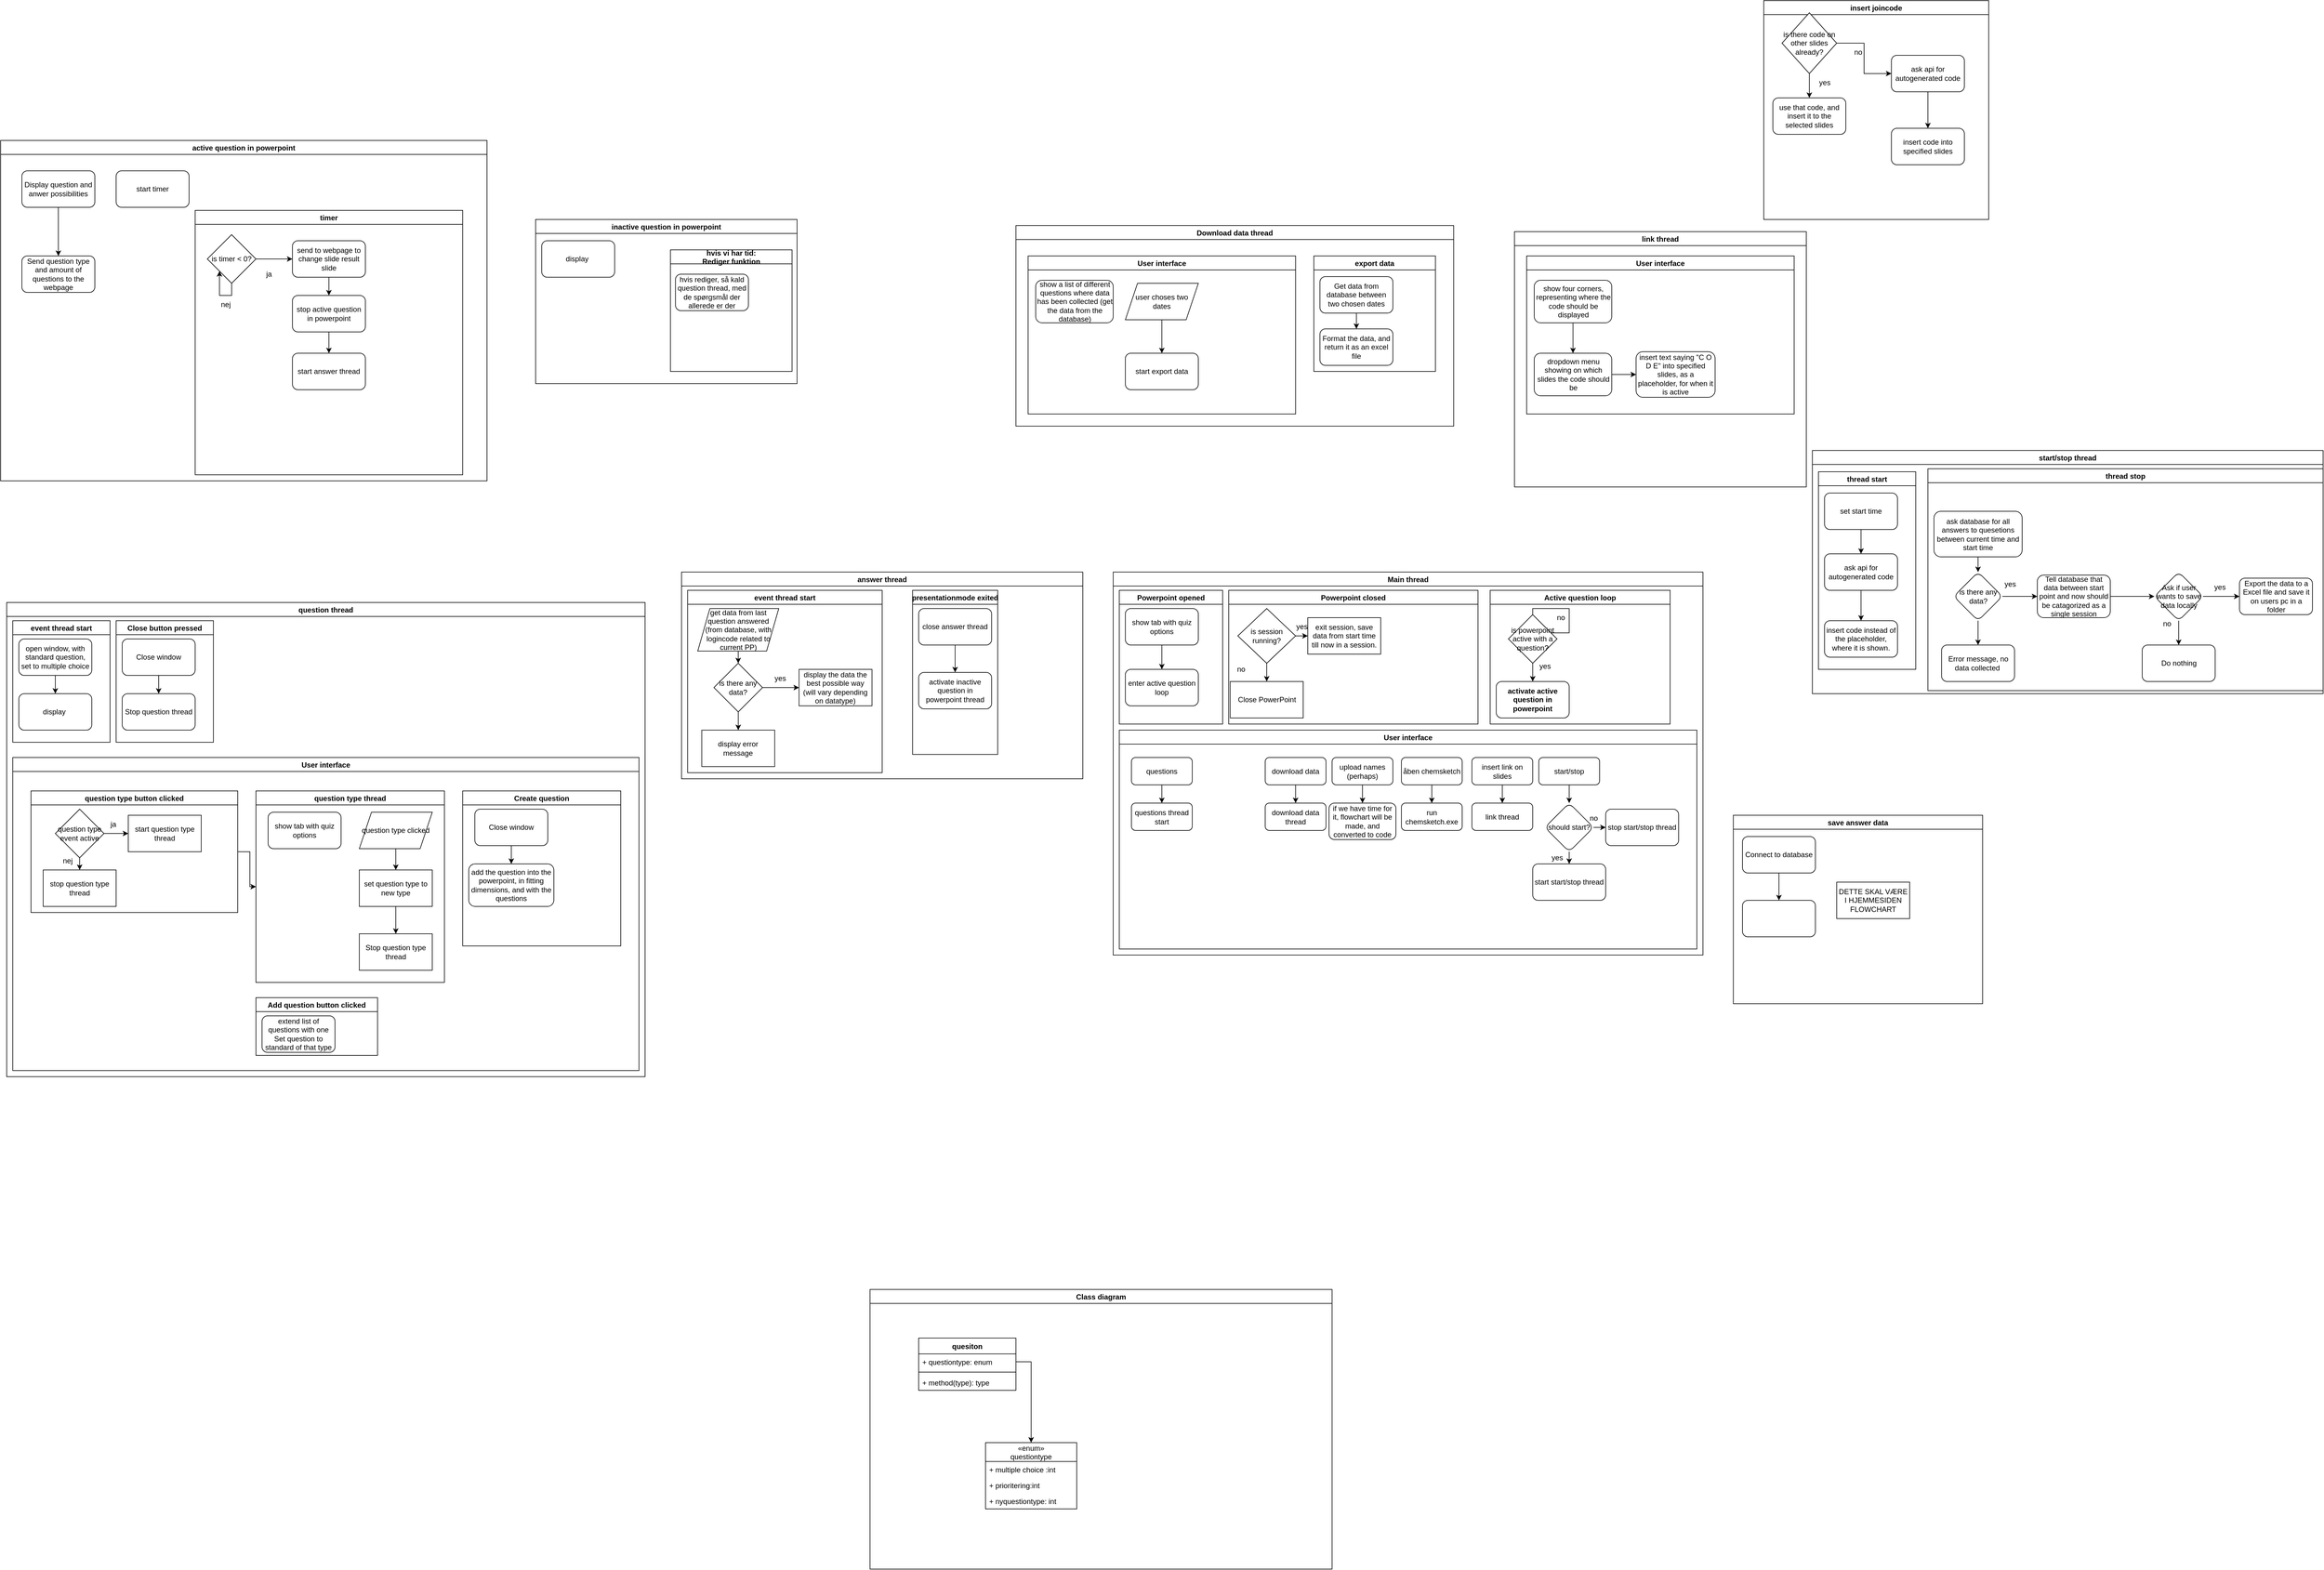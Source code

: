 <mxfile version="20.3.0" type="device"><diagram id="gqX06IdFqiMIVu1nSYgO" name="Side-1"><mxGraphModel dx="3475" dy="1796" grid="1" gridSize="10" guides="1" tooltips="1" connect="1" arrows="1" fold="1" page="1" pageScale="1" pageWidth="827" pageHeight="1169" math="0" shadow="0"><root><mxCell id="0"/><mxCell id="1" parent="0"/><mxCell id="KFCejY-VL7crPzXqSLOR-3" value="start/stop thread" style="swimlane;" parent="1" vertex="1"><mxGeometry x="1090" y="80" width="840" height="400" as="geometry"/></mxCell><mxCell id="HixkjspeuU4x75Afm-0R-80" value="thread start" style="swimlane;" parent="KFCejY-VL7crPzXqSLOR-3" vertex="1"><mxGeometry x="10" y="35" width="160" height="325" as="geometry"/></mxCell><mxCell id="OoVGZKWChTSd3T30ME-v-3" value="" style="edgeStyle=orthogonalEdgeStyle;rounded=0;orthogonalLoop=1;jettySize=auto;html=1;entryX=0.5;entryY=0;entryDx=0;entryDy=0;" edge="1" parent="HixkjspeuU4x75Afm-0R-80" source="HixkjspeuU4x75Afm-0R-84" target="OoVGZKWChTSd3T30ME-v-5"><mxGeometry relative="1" as="geometry"><mxPoint x="70" y="175" as="targetPoint"/></mxGeometry></mxCell><mxCell id="HixkjspeuU4x75Afm-0R-84" value="set start time" style="rounded=1;whiteSpace=wrap;html=1;" parent="HixkjspeuU4x75Afm-0R-80" vertex="1"><mxGeometry x="10" y="35" width="120" height="60" as="geometry"/></mxCell><mxCell id="OoVGZKWChTSd3T30ME-v-5" value="ask api for autogenerated code" style="rounded=1;whiteSpace=wrap;html=1;" vertex="1" parent="HixkjspeuU4x75Afm-0R-80"><mxGeometry x="10" y="135" width="120" height="60" as="geometry"/></mxCell><mxCell id="OoVGZKWChTSd3T30ME-v-6" value="insert code instead of the placeholder, where it is shown." style="whiteSpace=wrap;html=1;rounded=1;" vertex="1" parent="HixkjspeuU4x75Afm-0R-80"><mxGeometry x="10" y="245" width="120" height="60" as="geometry"/></mxCell><mxCell id="OoVGZKWChTSd3T30ME-v-4" value="" style="edgeStyle=orthogonalEdgeStyle;rounded=0;orthogonalLoop=1;jettySize=auto;html=1;" edge="1" parent="HixkjspeuU4x75Afm-0R-80" source="OoVGZKWChTSd3T30ME-v-5" target="OoVGZKWChTSd3T30ME-v-6"><mxGeometry relative="1" as="geometry"/></mxCell><mxCell id="HixkjspeuU4x75Afm-0R-81" value="thread stop" style="swimlane;" parent="KFCejY-VL7crPzXqSLOR-3" vertex="1"><mxGeometry x="190" y="30" width="650" height="365" as="geometry"/></mxCell><mxCell id="HixkjspeuU4x75Afm-0R-89" value="" style="edgeStyle=orthogonalEdgeStyle;rounded=0;orthogonalLoop=1;jettySize=auto;html=1;" parent="HixkjspeuU4x75Afm-0R-81" source="HixkjspeuU4x75Afm-0R-85" target="HixkjspeuU4x75Afm-0R-88" edge="1"><mxGeometry relative="1" as="geometry"/></mxCell><mxCell id="HixkjspeuU4x75Afm-0R-85" value="ask database for all answers to quesetions between current time and start time" style="rounded=1;whiteSpace=wrap;html=1;" parent="HixkjspeuU4x75Afm-0R-81" vertex="1"><mxGeometry x="10" y="70" width="145" height="75" as="geometry"/></mxCell><mxCell id="HixkjspeuU4x75Afm-0R-93" value="" style="edgeStyle=orthogonalEdgeStyle;rounded=0;orthogonalLoop=1;jettySize=auto;html=1;" parent="HixkjspeuU4x75Afm-0R-81" source="HixkjspeuU4x75Afm-0R-88" target="HixkjspeuU4x75Afm-0R-92" edge="1"><mxGeometry relative="1" as="geometry"/></mxCell><mxCell id="OoVGZKWChTSd3T30ME-v-10" value="" style="edgeStyle=orthogonalEdgeStyle;rounded=0;orthogonalLoop=1;jettySize=auto;html=1;entryX=0;entryY=0.5;entryDx=0;entryDy=0;" edge="1" parent="HixkjspeuU4x75Afm-0R-81" source="HixkjspeuU4x75Afm-0R-88" target="OoVGZKWChTSd3T30ME-v-21"><mxGeometry relative="1" as="geometry"/></mxCell><mxCell id="HixkjspeuU4x75Afm-0R-88" value="is there any data?" style="rhombus;whiteSpace=wrap;html=1;rounded=1;" parent="HixkjspeuU4x75Afm-0R-81" vertex="1"><mxGeometry x="42.5" y="170" width="80" height="80" as="geometry"/></mxCell><mxCell id="HixkjspeuU4x75Afm-0R-92" value="Error message, no data collected&amp;nbsp;" style="whiteSpace=wrap;html=1;rounded=1;" parent="HixkjspeuU4x75Afm-0R-81" vertex="1"><mxGeometry x="22.5" y="290" width="120" height="60" as="geometry"/></mxCell><mxCell id="HixkjspeuU4x75Afm-0R-94" value="yes" style="text;html=1;align=center;verticalAlign=middle;resizable=0;points=[];autosize=1;strokeColor=none;fillColor=none;" parent="HixkjspeuU4x75Afm-0R-81" vertex="1"><mxGeometry x="115" y="175" width="40" height="30" as="geometry"/></mxCell><mxCell id="OoVGZKWChTSd3T30ME-v-12" value="" style="edgeStyle=orthogonalEdgeStyle;rounded=0;orthogonalLoop=1;jettySize=auto;html=1;" edge="1" parent="HixkjspeuU4x75Afm-0R-81" source="OoVGZKWChTSd3T30ME-v-9" target="OoVGZKWChTSd3T30ME-v-11"><mxGeometry relative="1" as="geometry"/></mxCell><mxCell id="OoVGZKWChTSd3T30ME-v-14" value="" style="edgeStyle=orthogonalEdgeStyle;rounded=0;orthogonalLoop=1;jettySize=auto;html=1;" edge="1" parent="HixkjspeuU4x75Afm-0R-81" source="OoVGZKWChTSd3T30ME-v-9" target="OoVGZKWChTSd3T30ME-v-13"><mxGeometry relative="1" as="geometry"/></mxCell><mxCell id="OoVGZKWChTSd3T30ME-v-9" value="Ask if user wants to save data locally" style="rhombus;whiteSpace=wrap;html=1;rounded=1;" vertex="1" parent="HixkjspeuU4x75Afm-0R-81"><mxGeometry x="372.5" y="170" width="80" height="80" as="geometry"/></mxCell><mxCell id="OoVGZKWChTSd3T30ME-v-11" value="Export the data to a Excel file and save it on users pc in a folder" style="whiteSpace=wrap;html=1;rounded=1;" vertex="1" parent="HixkjspeuU4x75Afm-0R-81"><mxGeometry x="512.5" y="180" width="120" height="60" as="geometry"/></mxCell><mxCell id="OoVGZKWChTSd3T30ME-v-13" value="Do nothing" style="whiteSpace=wrap;html=1;rounded=1;" vertex="1" parent="HixkjspeuU4x75Afm-0R-81"><mxGeometry x="352.5" y="290" width="120" height="60" as="geometry"/></mxCell><mxCell id="OoVGZKWChTSd3T30ME-v-15" value="yes" style="text;html=1;align=center;verticalAlign=middle;resizable=0;points=[];autosize=1;strokeColor=none;fillColor=none;" vertex="1" parent="HixkjspeuU4x75Afm-0R-81"><mxGeometry x="460" y="180" width="40" height="30" as="geometry"/></mxCell><mxCell id="OoVGZKWChTSd3T30ME-v-16" value="no" style="text;html=1;align=center;verticalAlign=middle;resizable=0;points=[];autosize=1;strokeColor=none;fillColor=none;" vertex="1" parent="HixkjspeuU4x75Afm-0R-81"><mxGeometry x="372.5" y="240" width="40" height="30" as="geometry"/></mxCell><mxCell id="OoVGZKWChTSd3T30ME-v-22" style="edgeStyle=orthogonalEdgeStyle;rounded=0;orthogonalLoop=1;jettySize=auto;html=1;entryX=0;entryY=0.5;entryDx=0;entryDy=0;" edge="1" parent="HixkjspeuU4x75Afm-0R-81" source="OoVGZKWChTSd3T30ME-v-21" target="OoVGZKWChTSd3T30ME-v-9"><mxGeometry relative="1" as="geometry"/></mxCell><mxCell id="OoVGZKWChTSd3T30ME-v-21" value="Tell database that data between start point and now should be catagorized as a single session" style="whiteSpace=wrap;html=1;rounded=1;" vertex="1" parent="HixkjspeuU4x75Afm-0R-81"><mxGeometry x="180" y="175" width="120" height="70" as="geometry"/></mxCell><mxCell id="KFCejY-VL7crPzXqSLOR-4" value="Main thread" style="swimlane;" parent="1" vertex="1"><mxGeometry x="-60" y="280" width="970" height="630" as="geometry"/></mxCell><mxCell id="KFCejY-VL7crPzXqSLOR-5" value="Powerpoint opened" style="swimlane;" parent="KFCejY-VL7crPzXqSLOR-4" vertex="1"><mxGeometry x="10" y="30" width="170" height="220" as="geometry"/></mxCell><mxCell id="HixkjspeuU4x75Afm-0R-272" value="" style="edgeStyle=orthogonalEdgeStyle;rounded=0;orthogonalLoop=1;jettySize=auto;html=1;" parent="KFCejY-VL7crPzXqSLOR-5" source="KFCejY-VL7crPzXqSLOR-7" target="HixkjspeuU4x75Afm-0R-271" edge="1"><mxGeometry relative="1" as="geometry"/></mxCell><mxCell id="KFCejY-VL7crPzXqSLOR-7" value="show tab with quiz options" style="rounded=1;whiteSpace=wrap;html=1;" parent="KFCejY-VL7crPzXqSLOR-5" vertex="1"><mxGeometry x="10" y="30" width="120" height="60" as="geometry"/></mxCell><mxCell id="HixkjspeuU4x75Afm-0R-271" value="enter active question loop" style="whiteSpace=wrap;html=1;rounded=1;" parent="KFCejY-VL7crPzXqSLOR-5" vertex="1"><mxGeometry x="10" y="130" width="120" height="60" as="geometry"/></mxCell><mxCell id="KFCejY-VL7crPzXqSLOR-8" value="Powerpoint closed" style="swimlane;" parent="KFCejY-VL7crPzXqSLOR-4" vertex="1"><mxGeometry x="190" y="30" width="410" height="220" as="geometry"/></mxCell><mxCell id="KFCejY-VL7crPzXqSLOR-15" value="" style="edgeStyle=orthogonalEdgeStyle;rounded=0;orthogonalLoop=1;jettySize=auto;html=1;" parent="KFCejY-VL7crPzXqSLOR-8" source="KFCejY-VL7crPzXqSLOR-10" target="KFCejY-VL7crPzXqSLOR-14" edge="1"><mxGeometry relative="1" as="geometry"/></mxCell><mxCell id="KFCejY-VL7crPzXqSLOR-10" value="is session running?" style="rhombus;whiteSpace=wrap;html=1;" parent="KFCejY-VL7crPzXqSLOR-8" vertex="1"><mxGeometry x="15" y="30" width="95" height="90" as="geometry"/></mxCell><mxCell id="KFCejY-VL7crPzXqSLOR-11" value="exit session, save data from start time till now in a session." style="whiteSpace=wrap;html=1;" parent="KFCejY-VL7crPzXqSLOR-8" vertex="1"><mxGeometry x="130" y="45" width="120" height="60" as="geometry"/></mxCell><mxCell id="KFCejY-VL7crPzXqSLOR-12" value="" style="edgeStyle=orthogonalEdgeStyle;rounded=0;orthogonalLoop=1;jettySize=auto;html=1;" parent="KFCejY-VL7crPzXqSLOR-8" source="KFCejY-VL7crPzXqSLOR-10" target="KFCejY-VL7crPzXqSLOR-11" edge="1"><mxGeometry relative="1" as="geometry"/></mxCell><mxCell id="KFCejY-VL7crPzXqSLOR-14" value="Close PowerPoint" style="whiteSpace=wrap;html=1;" parent="KFCejY-VL7crPzXqSLOR-8" vertex="1"><mxGeometry x="2.5" y="150" width="120" height="60" as="geometry"/></mxCell><mxCell id="HixkjspeuU4x75Afm-0R-96" value="yes" style="text;html=1;align=center;verticalAlign=middle;resizable=0;points=[];autosize=1;strokeColor=none;fillColor=none;" parent="KFCejY-VL7crPzXqSLOR-8" vertex="1"><mxGeometry x="100" y="45" width="40" height="30" as="geometry"/></mxCell><mxCell id="KFCejY-VL7crPzXqSLOR-16" value="User interface" style="swimlane;" parent="KFCejY-VL7crPzXqSLOR-4" vertex="1"><mxGeometry x="10" y="260" width="950" height="360" as="geometry"/></mxCell><mxCell id="KFCejY-VL7crPzXqSLOR-47" value="" style="edgeStyle=orthogonalEdgeStyle;rounded=0;orthogonalLoop=1;jettySize=auto;html=1;" parent="KFCejY-VL7crPzXqSLOR-16" source="KFCejY-VL7crPzXqSLOR-17" target="KFCejY-VL7crPzXqSLOR-46" edge="1"><mxGeometry relative="1" as="geometry"/></mxCell><mxCell id="KFCejY-VL7crPzXqSLOR-17" value="questions" style="rounded=1;whiteSpace=wrap;html=1;" parent="KFCejY-VL7crPzXqSLOR-16" vertex="1"><mxGeometry x="20" y="45" width="100" height="45" as="geometry"/></mxCell><mxCell id="HixkjspeuU4x75Afm-0R-4" value="" style="edgeStyle=orthogonalEdgeStyle;rounded=0;orthogonalLoop=1;jettySize=auto;html=1;" parent="KFCejY-VL7crPzXqSLOR-16" source="KFCejY-VL7crPzXqSLOR-42" target="HixkjspeuU4x75Afm-0R-3" edge="1"><mxGeometry relative="1" as="geometry"/></mxCell><mxCell id="KFCejY-VL7crPzXqSLOR-42" value="download data" style="rounded=1;whiteSpace=wrap;html=1;" parent="KFCejY-VL7crPzXqSLOR-16" vertex="1"><mxGeometry x="240" y="45" width="100" height="45" as="geometry"/></mxCell><mxCell id="HixkjspeuU4x75Afm-0R-32" value="" style="edgeStyle=orthogonalEdgeStyle;rounded=0;orthogonalLoop=1;jettySize=auto;html=1;" parent="KFCejY-VL7crPzXqSLOR-16" source="KFCejY-VL7crPzXqSLOR-41" target="HixkjspeuU4x75Afm-0R-31" edge="1"><mxGeometry relative="1" as="geometry"/></mxCell><mxCell id="KFCejY-VL7crPzXqSLOR-41" value="upload names (perhaps)" style="rounded=1;whiteSpace=wrap;html=1;" parent="KFCejY-VL7crPzXqSLOR-16" vertex="1"><mxGeometry x="350" y="45" width="100" height="45" as="geometry"/></mxCell><mxCell id="HixkjspeuU4x75Afm-0R-34" value="" style="edgeStyle=orthogonalEdgeStyle;rounded=0;orthogonalLoop=1;jettySize=auto;html=1;" parent="KFCejY-VL7crPzXqSLOR-16" source="KFCejY-VL7crPzXqSLOR-43" target="HixkjspeuU4x75Afm-0R-33" edge="1"><mxGeometry relative="1" as="geometry"/></mxCell><mxCell id="KFCejY-VL7crPzXqSLOR-43" value="åben chemsketch" style="rounded=1;whiteSpace=wrap;html=1;" parent="KFCejY-VL7crPzXqSLOR-16" vertex="1"><mxGeometry x="464" y="45" width="100" height="45" as="geometry"/></mxCell><mxCell id="HixkjspeuU4x75Afm-0R-36" value="" style="edgeStyle=orthogonalEdgeStyle;rounded=0;orthogonalLoop=1;jettySize=auto;html=1;" parent="KFCejY-VL7crPzXqSLOR-16" source="KFCejY-VL7crPzXqSLOR-44" target="HixkjspeuU4x75Afm-0R-35" edge="1"><mxGeometry relative="1" as="geometry"/></mxCell><mxCell id="KFCejY-VL7crPzXqSLOR-44" value="insert link on slides" style="rounded=1;whiteSpace=wrap;html=1;" parent="KFCejY-VL7crPzXqSLOR-16" vertex="1"><mxGeometry x="580" y="45" width="100" height="45" as="geometry"/></mxCell><mxCell id="HixkjspeuU4x75Afm-0R-73" value="" style="edgeStyle=orthogonalEdgeStyle;rounded=0;orthogonalLoop=1;jettySize=auto;html=1;" parent="KFCejY-VL7crPzXqSLOR-16" source="KFCejY-VL7crPzXqSLOR-45" target="HixkjspeuU4x75Afm-0R-72" edge="1"><mxGeometry relative="1" as="geometry"/></mxCell><mxCell id="KFCejY-VL7crPzXqSLOR-45" value="start/stop" style="rounded=1;whiteSpace=wrap;html=1;" parent="KFCejY-VL7crPzXqSLOR-16" vertex="1"><mxGeometry x="690" y="45" width="100" height="45" as="geometry"/></mxCell><mxCell id="KFCejY-VL7crPzXqSLOR-46" value="questions thread start" style="rounded=1;whiteSpace=wrap;html=1;" parent="KFCejY-VL7crPzXqSLOR-16" vertex="1"><mxGeometry x="20" y="120" width="100" height="45" as="geometry"/></mxCell><mxCell id="HixkjspeuU4x75Afm-0R-3" value="download data thread" style="rounded=1;whiteSpace=wrap;html=1;" parent="KFCejY-VL7crPzXqSLOR-16" vertex="1"><mxGeometry x="240" y="120" width="100" height="45" as="geometry"/></mxCell><mxCell id="HixkjspeuU4x75Afm-0R-31" value="if we have time for it, flowchart will be made, and converted to code" style="rounded=1;whiteSpace=wrap;html=1;" parent="KFCejY-VL7crPzXqSLOR-16" vertex="1"><mxGeometry x="345" y="120" width="110" height="60" as="geometry"/></mxCell><mxCell id="HixkjspeuU4x75Afm-0R-33" value="run chemsketch.exe" style="rounded=1;whiteSpace=wrap;html=1;" parent="KFCejY-VL7crPzXqSLOR-16" vertex="1"><mxGeometry x="464" y="120" width="100" height="45" as="geometry"/></mxCell><mxCell id="HixkjspeuU4x75Afm-0R-35" value="link thread" style="rounded=1;whiteSpace=wrap;html=1;" parent="KFCejY-VL7crPzXqSLOR-16" vertex="1"><mxGeometry x="580" y="120" width="100" height="45" as="geometry"/></mxCell><mxCell id="HixkjspeuU4x75Afm-0R-75" value="" style="edgeStyle=orthogonalEdgeStyle;rounded=0;orthogonalLoop=1;jettySize=auto;html=1;" parent="KFCejY-VL7crPzXqSLOR-16" source="HixkjspeuU4x75Afm-0R-72" target="HixkjspeuU4x75Afm-0R-74" edge="1"><mxGeometry relative="1" as="geometry"/></mxCell><mxCell id="HixkjspeuU4x75Afm-0R-77" value="" style="edgeStyle=orthogonalEdgeStyle;rounded=0;orthogonalLoop=1;jettySize=auto;html=1;" parent="KFCejY-VL7crPzXqSLOR-16" source="HixkjspeuU4x75Afm-0R-72" target="HixkjspeuU4x75Afm-0R-76" edge="1"><mxGeometry relative="1" as="geometry"/></mxCell><mxCell id="HixkjspeuU4x75Afm-0R-72" value="should start?" style="rhombus;whiteSpace=wrap;html=1;rounded=1;" parent="KFCejY-VL7crPzXqSLOR-16" vertex="1"><mxGeometry x="700" y="120" width="80" height="80" as="geometry"/></mxCell><mxCell id="HixkjspeuU4x75Afm-0R-74" value="stop start/stop thread" style="whiteSpace=wrap;html=1;rounded=1;" parent="KFCejY-VL7crPzXqSLOR-16" vertex="1"><mxGeometry x="800" y="130" width="120" height="60" as="geometry"/></mxCell><mxCell id="HixkjspeuU4x75Afm-0R-76" value="start start/stop thread" style="whiteSpace=wrap;html=1;rounded=1;" parent="KFCejY-VL7crPzXqSLOR-16" vertex="1"><mxGeometry x="680" y="220" width="120" height="60" as="geometry"/></mxCell><mxCell id="HixkjspeuU4x75Afm-0R-79" value="no" style="text;html=1;align=center;verticalAlign=middle;resizable=0;points=[];autosize=1;strokeColor=none;fillColor=none;" parent="KFCejY-VL7crPzXqSLOR-16" vertex="1"><mxGeometry x="760" y="130" width="40" height="30" as="geometry"/></mxCell><mxCell id="HixkjspeuU4x75Afm-0R-270" value="Active question loop" style="swimlane;" parent="KFCejY-VL7crPzXqSLOR-4" vertex="1"><mxGeometry x="620" y="30" width="296" height="220" as="geometry"/></mxCell><mxCell id="HixkjspeuU4x75Afm-0R-276" value="" style="edgeStyle=orthogonalEdgeStyle;rounded=0;orthogonalLoop=1;jettySize=auto;html=1;" parent="HixkjspeuU4x75Afm-0R-270" source="HixkjspeuU4x75Afm-0R-274" target="HixkjspeuU4x75Afm-0R-275" edge="1"><mxGeometry relative="1" as="geometry"/></mxCell><mxCell id="HixkjspeuU4x75Afm-0R-278" value="" style="edgeStyle=orthogonalEdgeStyle;rounded=0;orthogonalLoop=1;jettySize=auto;html=1;entryX=0.5;entryY=0;entryDx=0;entryDy=0;" parent="HixkjspeuU4x75Afm-0R-270" source="HixkjspeuU4x75Afm-0R-274" target="HixkjspeuU4x75Afm-0R-274" edge="1"><mxGeometry relative="1" as="geometry"><mxPoint x="156" y="70" as="targetPoint"/><Array as="points"><mxPoint x="70" y="30"/><mxPoint x="130" y="30"/><mxPoint x="130" y="70"/><mxPoint x="70" y="70"/></Array></mxGeometry></mxCell><mxCell id="HixkjspeuU4x75Afm-0R-274" value="is powerpoint active with a question?" style="rhombus;whiteSpace=wrap;html=1;" parent="HixkjspeuU4x75Afm-0R-270" vertex="1"><mxGeometry x="30" y="40" width="80" height="80" as="geometry"/></mxCell><mxCell id="HixkjspeuU4x75Afm-0R-275" value="&lt;span style=&quot;font-weight: 700;&quot;&gt;activate&amp;nbsp;&lt;/span&gt;&lt;span style=&quot;font-weight: 700;&quot;&gt;active question in powerpoint&lt;/span&gt;" style="rounded=1;whiteSpace=wrap;html=1;" parent="HixkjspeuU4x75Afm-0R-270" vertex="1"><mxGeometry x="10" y="150" width="120" height="60" as="geometry"/></mxCell><mxCell id="HixkjspeuU4x75Afm-0R-280" value="yes" style="text;html=1;align=center;verticalAlign=middle;resizable=0;points=[];autosize=1;strokeColor=none;fillColor=none;" parent="HixkjspeuU4x75Afm-0R-270" vertex="1"><mxGeometry x="70" y="110" width="40" height="30" as="geometry"/></mxCell><mxCell id="HixkjspeuU4x75Afm-0R-279" value="no" style="text;html=1;align=center;verticalAlign=middle;resizable=0;points=[];autosize=1;strokeColor=none;fillColor=none;" parent="HixkjspeuU4x75Afm-0R-270" vertex="1"><mxGeometry x="96" y="30" width="40" height="30" as="geometry"/></mxCell><mxCell id="KFCejY-VL7crPzXqSLOR-48" value="question thread" style="swimlane;" parent="1" vertex="1"><mxGeometry x="-1880" y="330" width="1050" height="780" as="geometry"/></mxCell><mxCell id="KFCejY-VL7crPzXqSLOR-49" value="event thread start" style="swimlane;" parent="KFCejY-VL7crPzXqSLOR-48" vertex="1"><mxGeometry x="10" y="30" width="160" height="200" as="geometry"/></mxCell><mxCell id="KFCejY-VL7crPzXqSLOR-61" value="" style="edgeStyle=orthogonalEdgeStyle;rounded=0;orthogonalLoop=1;jettySize=auto;html=1;" parent="KFCejY-VL7crPzXqSLOR-49" source="KFCejY-VL7crPzXqSLOR-50" target="KFCejY-VL7crPzXqSLOR-60" edge="1"><mxGeometry relative="1" as="geometry"/></mxCell><mxCell id="KFCejY-VL7crPzXqSLOR-50" value="open window, with standard question, set to multiple choice" style="rounded=1;whiteSpace=wrap;html=1;" parent="KFCejY-VL7crPzXqSLOR-49" vertex="1"><mxGeometry x="10" y="30" width="120" height="60" as="geometry"/></mxCell><mxCell id="KFCejY-VL7crPzXqSLOR-60" value="display&amp;nbsp;" style="rounded=1;whiteSpace=wrap;html=1;" parent="KFCejY-VL7crPzXqSLOR-49" vertex="1"><mxGeometry x="10" y="120" width="120" height="60" as="geometry"/></mxCell><mxCell id="KFCejY-VL7crPzXqSLOR-55" value="Close button pressed" style="swimlane;" parent="KFCejY-VL7crPzXqSLOR-48" vertex="1"><mxGeometry x="180" y="30" width="160" height="200" as="geometry"/></mxCell><mxCell id="KFCejY-VL7crPzXqSLOR-56" value="Close window" style="rounded=1;whiteSpace=wrap;html=1;" parent="KFCejY-VL7crPzXqSLOR-55" vertex="1"><mxGeometry x="10" y="30" width="120" height="60" as="geometry"/></mxCell><mxCell id="KFCejY-VL7crPzXqSLOR-110" value="Stop question thread" style="rounded=1;whiteSpace=wrap;html=1;" parent="KFCejY-VL7crPzXqSLOR-55" vertex="1"><mxGeometry x="10" y="120" width="120" height="60" as="geometry"/></mxCell><mxCell id="KFCejY-VL7crPzXqSLOR-111" style="edgeStyle=orthogonalEdgeStyle;rounded=0;orthogonalLoop=1;jettySize=auto;html=1;" parent="KFCejY-VL7crPzXqSLOR-55" source="KFCejY-VL7crPzXqSLOR-56" target="KFCejY-VL7crPzXqSLOR-110" edge="1"><mxGeometry relative="1" as="geometry"/></mxCell><mxCell id="HixkjspeuU4x75Afm-0R-117" value="User interface" style="swimlane;startSize=23;" parent="KFCejY-VL7crPzXqSLOR-48" vertex="1"><mxGeometry x="10" y="255" width="1030" height="515" as="geometry"/></mxCell><mxCell id="HixkjspeuU4x75Afm-0R-119" style="edgeStyle=orthogonalEdgeStyle;rounded=0;orthogonalLoop=1;jettySize=auto;html=1;entryX=0;entryY=0.5;entryDx=0;entryDy=0;" parent="HixkjspeuU4x75Afm-0R-117" source="KFCejY-VL7crPzXqSLOR-69" target="KFCejY-VL7crPzXqSLOR-53" edge="1"><mxGeometry relative="1" as="geometry"/></mxCell><mxCell id="KFCejY-VL7crPzXqSLOR-69" value="question type button clicked" style="swimlane;" parent="HixkjspeuU4x75Afm-0R-117" vertex="1"><mxGeometry x="30" y="55" width="340" height="200" as="geometry"/></mxCell><mxCell id="KFCejY-VL7crPzXqSLOR-85" value="question type event active" style="rhombus;whiteSpace=wrap;html=1;" parent="KFCejY-VL7crPzXqSLOR-69" vertex="1"><mxGeometry x="40" y="30" width="80" height="80" as="geometry"/></mxCell><mxCell id="KFCejY-VL7crPzXqSLOR-86" value="start question type thread" style="whiteSpace=wrap;html=1;" parent="KFCejY-VL7crPzXqSLOR-69" vertex="1"><mxGeometry x="160" y="40" width="120" height="60" as="geometry"/></mxCell><mxCell id="KFCejY-VL7crPzXqSLOR-87" value="" style="edgeStyle=orthogonalEdgeStyle;rounded=0;orthogonalLoop=1;jettySize=auto;html=1;" parent="KFCejY-VL7crPzXqSLOR-69" source="KFCejY-VL7crPzXqSLOR-85" target="KFCejY-VL7crPzXqSLOR-86" edge="1"><mxGeometry relative="1" as="geometry"/></mxCell><mxCell id="KFCejY-VL7crPzXqSLOR-91" value="stop question type thread" style="whiteSpace=wrap;html=1;" parent="KFCejY-VL7crPzXqSLOR-69" vertex="1"><mxGeometry x="20" y="130" width="120" height="60" as="geometry"/></mxCell><mxCell id="KFCejY-VL7crPzXqSLOR-92" style="edgeStyle=orthogonalEdgeStyle;rounded=0;orthogonalLoop=1;jettySize=auto;html=1;" parent="KFCejY-VL7crPzXqSLOR-69" source="KFCejY-VL7crPzXqSLOR-85" target="KFCejY-VL7crPzXqSLOR-91" edge="1"><mxGeometry relative="1" as="geometry"/></mxCell><mxCell id="KFCejY-VL7crPzXqSLOR-88" value="ja" style="text;html=1;align=center;verticalAlign=middle;resizable=0;points=[];autosize=1;strokeColor=none;fillColor=none;" parent="KFCejY-VL7crPzXqSLOR-69" vertex="1"><mxGeometry x="120" y="40" width="30" height="30" as="geometry"/></mxCell><mxCell id="KFCejY-VL7crPzXqSLOR-93" value="nej" style="text;html=1;align=center;verticalAlign=middle;resizable=0;points=[];autosize=1;strokeColor=none;fillColor=none;" parent="KFCejY-VL7crPzXqSLOR-69" vertex="1"><mxGeometry x="40" y="100" width="40" height="30" as="geometry"/></mxCell><mxCell id="KFCejY-VL7crPzXqSLOR-53" value="question type thread" style="swimlane;" parent="HixkjspeuU4x75Afm-0R-117" vertex="1"><mxGeometry x="400" y="55" width="310" height="315" as="geometry"/></mxCell><mxCell id="KFCejY-VL7crPzXqSLOR-52" value="show tab with quiz options" style="rounded=1;whiteSpace=wrap;html=1;" parent="KFCejY-VL7crPzXqSLOR-53" vertex="1"><mxGeometry x="20" y="35" width="120" height="60" as="geometry"/></mxCell><mxCell id="KFCejY-VL7crPzXqSLOR-108" value="" style="edgeStyle=orthogonalEdgeStyle;rounded=0;orthogonalLoop=1;jettySize=auto;html=1;" parent="KFCejY-VL7crPzXqSLOR-53" source="KFCejY-VL7crPzXqSLOR-99" target="KFCejY-VL7crPzXqSLOR-107" edge="1"><mxGeometry relative="1" as="geometry"/></mxCell><mxCell id="KFCejY-VL7crPzXqSLOR-99" value="set question type to new type" style="whiteSpace=wrap;html=1;" parent="KFCejY-VL7crPzXqSLOR-53" vertex="1"><mxGeometry x="170" y="130" width="120" height="60" as="geometry"/></mxCell><mxCell id="KFCejY-VL7crPzXqSLOR-106" style="edgeStyle=orthogonalEdgeStyle;rounded=0;orthogonalLoop=1;jettySize=auto;html=1;" parent="KFCejY-VL7crPzXqSLOR-53" source="KFCejY-VL7crPzXqSLOR-105" target="KFCejY-VL7crPzXqSLOR-99" edge="1"><mxGeometry relative="1" as="geometry"><Array as="points"><mxPoint x="230" y="125"/><mxPoint x="230" y="125"/></Array></mxGeometry></mxCell><mxCell id="KFCejY-VL7crPzXqSLOR-105" value="question type clicked" style="shape=parallelogram;perimeter=parallelogramPerimeter;whiteSpace=wrap;html=1;fixedSize=1;" parent="KFCejY-VL7crPzXqSLOR-53" vertex="1"><mxGeometry x="170" y="35" width="120" height="60" as="geometry"/></mxCell><mxCell id="KFCejY-VL7crPzXqSLOR-107" value="Stop question type thread" style="whiteSpace=wrap;html=1;" parent="KFCejY-VL7crPzXqSLOR-53" vertex="1"><mxGeometry x="170" y="235" width="120" height="60" as="geometry"/></mxCell><mxCell id="HixkjspeuU4x75Afm-0R-132" value="Create question" style="swimlane;" parent="HixkjspeuU4x75Afm-0R-117" vertex="1"><mxGeometry x="740" y="55" width="260" height="255" as="geometry"/></mxCell><mxCell id="HixkjspeuU4x75Afm-0R-133" value="Close window" style="rounded=1;whiteSpace=wrap;html=1;" parent="HixkjspeuU4x75Afm-0R-132" vertex="1"><mxGeometry x="20" y="30" width="120" height="60" as="geometry"/></mxCell><mxCell id="HixkjspeuU4x75Afm-0R-134" value="add the question into the powerpoint, in fitting dimensions, and with the questions" style="rounded=1;whiteSpace=wrap;html=1;" parent="HixkjspeuU4x75Afm-0R-132" vertex="1"><mxGeometry x="10" y="120" width="140" height="70" as="geometry"/></mxCell><mxCell id="HixkjspeuU4x75Afm-0R-135" style="edgeStyle=orthogonalEdgeStyle;rounded=0;orthogonalLoop=1;jettySize=auto;html=1;" parent="HixkjspeuU4x75Afm-0R-132" source="HixkjspeuU4x75Afm-0R-133" target="HixkjspeuU4x75Afm-0R-134" edge="1"><mxGeometry relative="1" as="geometry"/></mxCell><mxCell id="HixkjspeuU4x75Afm-0R-136" value="Add question button clicked" style="swimlane;" parent="HixkjspeuU4x75Afm-0R-117" vertex="1"><mxGeometry x="400" y="395" width="200" height="95" as="geometry"/></mxCell><mxCell id="HixkjspeuU4x75Afm-0R-137" value="extend list of questions with one&lt;br&gt;Set question to standard of that type" style="rounded=1;whiteSpace=wrap;html=1;" parent="HixkjspeuU4x75Afm-0R-136" vertex="1"><mxGeometry x="10" y="30" width="120" height="60" as="geometry"/></mxCell><mxCell id="KFCejY-VL7crPzXqSLOR-112" value="answer thread" style="swimlane;" parent="1" vertex="1"><mxGeometry x="-770" y="280" width="660" height="340" as="geometry"/></mxCell><mxCell id="KFCejY-VL7crPzXqSLOR-113" value="event thread start" style="swimlane;" parent="KFCejY-VL7crPzXqSLOR-112" vertex="1"><mxGeometry x="10" y="30" width="320" height="300" as="geometry"/></mxCell><mxCell id="HixkjspeuU4x75Afm-0R-247" value="get data from last question answered (from database, with logincode related to current PP)" style="shape=parallelogram;perimeter=parallelogramPerimeter;whiteSpace=wrap;html=1;fixedSize=1;" parent="KFCejY-VL7crPzXqSLOR-113" vertex="1"><mxGeometry x="16.63" y="30" width="133.25" height="70" as="geometry"/></mxCell><mxCell id="HixkjspeuU4x75Afm-0R-250" value="is there any data?" style="rhombus;whiteSpace=wrap;html=1;" parent="KFCejY-VL7crPzXqSLOR-113" vertex="1"><mxGeometry x="43.25" y="120" width="80" height="80" as="geometry"/></mxCell><mxCell id="HixkjspeuU4x75Afm-0R-246" value="" style="edgeStyle=orthogonalEdgeStyle;rounded=0;orthogonalLoop=1;jettySize=auto;html=1;entryX=0.5;entryY=0;entryDx=0;entryDy=0;" parent="KFCejY-VL7crPzXqSLOR-113" source="HixkjspeuU4x75Afm-0R-247" target="HixkjspeuU4x75Afm-0R-250" edge="1"><mxGeometry relative="1" as="geometry"><mxPoint x="90" y="130" as="targetPoint"/></mxGeometry></mxCell><mxCell id="HixkjspeuU4x75Afm-0R-251" value="display the data the best possible way (will vary depending on datatype)" style="whiteSpace=wrap;html=1;" parent="KFCejY-VL7crPzXqSLOR-113" vertex="1"><mxGeometry x="183.25" y="130" width="120" height="60" as="geometry"/></mxCell><mxCell id="HixkjspeuU4x75Afm-0R-248" value="" style="edgeStyle=orthogonalEdgeStyle;rounded=0;orthogonalLoop=1;jettySize=auto;html=1;" parent="KFCejY-VL7crPzXqSLOR-113" source="HixkjspeuU4x75Afm-0R-250" target="HixkjspeuU4x75Afm-0R-251" edge="1"><mxGeometry relative="1" as="geometry"/></mxCell><mxCell id="HixkjspeuU4x75Afm-0R-252" value="yes" style="text;html=1;align=center;verticalAlign=middle;resizable=0;points=[];autosize=1;strokeColor=none;fillColor=none;" parent="KFCejY-VL7crPzXqSLOR-113" vertex="1"><mxGeometry x="131.75" y="130" width="40" height="30" as="geometry"/></mxCell><mxCell id="HixkjspeuU4x75Afm-0R-253" value="display error message" style="whiteSpace=wrap;html=1;" parent="KFCejY-VL7crPzXqSLOR-113" vertex="1"><mxGeometry x="23.25" y="230" width="120" height="60" as="geometry"/></mxCell><mxCell id="HixkjspeuU4x75Afm-0R-249" value="" style="edgeStyle=orthogonalEdgeStyle;rounded=0;orthogonalLoop=1;jettySize=auto;html=1;" parent="KFCejY-VL7crPzXqSLOR-113" source="HixkjspeuU4x75Afm-0R-250" target="HixkjspeuU4x75Afm-0R-253" edge="1"><mxGeometry relative="1" as="geometry"/></mxCell><mxCell id="HixkjspeuU4x75Afm-0R-112" value="presentationmode exited" style="swimlane;" parent="KFCejY-VL7crPzXqSLOR-112" vertex="1"><mxGeometry x="380" y="30" width="140" height="270" as="geometry"/></mxCell><mxCell id="HixkjspeuU4x75Afm-0R-260" value="" style="edgeStyle=orthogonalEdgeStyle;rounded=0;orthogonalLoop=1;jettySize=auto;html=1;" parent="HixkjspeuU4x75Afm-0R-112" source="HixkjspeuU4x75Afm-0R-113" target="HixkjspeuU4x75Afm-0R-259" edge="1"><mxGeometry relative="1" as="geometry"/></mxCell><mxCell id="HixkjspeuU4x75Afm-0R-113" value="close answer thread" style="rounded=1;whiteSpace=wrap;html=1;" parent="HixkjspeuU4x75Afm-0R-112" vertex="1"><mxGeometry x="10" y="30" width="120" height="60" as="geometry"/></mxCell><mxCell id="HixkjspeuU4x75Afm-0R-259" value="activate inactive question in powerpoint thread" style="rounded=1;whiteSpace=wrap;html=1;" parent="HixkjspeuU4x75Afm-0R-112" vertex="1"><mxGeometry x="10" y="135" width="120" height="60" as="geometry"/></mxCell><mxCell id="HixkjspeuU4x75Afm-0R-5" value="Download data thread" style="swimlane;" parent="1" vertex="1"><mxGeometry x="-220" y="-290" width="720" height="330" as="geometry"/></mxCell><mxCell id="HixkjspeuU4x75Afm-0R-8" value="User interface" style="swimlane;" parent="HixkjspeuU4x75Afm-0R-5" vertex="1"><mxGeometry x="20" y="50" width="440" height="260" as="geometry"/></mxCell><mxCell id="HixkjspeuU4x75Afm-0R-25" value="" style="edgeStyle=orthogonalEdgeStyle;rounded=0;orthogonalLoop=1;jettySize=auto;html=1;" parent="HixkjspeuU4x75Afm-0R-8" source="HixkjspeuU4x75Afm-0R-22" target="HixkjspeuU4x75Afm-0R-24" edge="1"><mxGeometry relative="1" as="geometry"/></mxCell><mxCell id="HixkjspeuU4x75Afm-0R-22" value="user choses two dates" style="shape=parallelogram;perimeter=parallelogramPerimeter;whiteSpace=wrap;html=1;fixedSize=1;" parent="HixkjspeuU4x75Afm-0R-8" vertex="1"><mxGeometry x="160" y="45" width="120" height="60" as="geometry"/></mxCell><mxCell id="HixkjspeuU4x75Afm-0R-23" value="show a list of different questions where data has been collected (get the data from the database)" style="rounded=1;whiteSpace=wrap;html=1;" parent="HixkjspeuU4x75Afm-0R-8" vertex="1"><mxGeometry x="12.5" y="40" width="127.5" height="70" as="geometry"/></mxCell><mxCell id="HixkjspeuU4x75Afm-0R-24" value="start export data" style="rounded=1;whiteSpace=wrap;html=1;" parent="HixkjspeuU4x75Afm-0R-8" vertex="1"><mxGeometry x="160" y="160" width="120" height="60" as="geometry"/></mxCell><mxCell id="HixkjspeuU4x75Afm-0R-26" value="export data" style="swimlane;" parent="HixkjspeuU4x75Afm-0R-5" vertex="1"><mxGeometry x="490" y="50" width="200" height="190" as="geometry"/></mxCell><mxCell id="HixkjspeuU4x75Afm-0R-29" value="" style="edgeStyle=orthogonalEdgeStyle;rounded=0;orthogonalLoop=1;jettySize=auto;html=1;" parent="HixkjspeuU4x75Afm-0R-26" source="HixkjspeuU4x75Afm-0R-27" target="HixkjspeuU4x75Afm-0R-28" edge="1"><mxGeometry relative="1" as="geometry"/></mxCell><mxCell id="HixkjspeuU4x75Afm-0R-27" value="Get data from database between two chosen dates" style="rounded=1;whiteSpace=wrap;html=1;" parent="HixkjspeuU4x75Afm-0R-26" vertex="1"><mxGeometry x="10" y="34" width="120" height="60" as="geometry"/></mxCell><mxCell id="HixkjspeuU4x75Afm-0R-28" value="Format the data, and return it as an excel file" style="rounded=1;whiteSpace=wrap;html=1;" parent="HixkjspeuU4x75Afm-0R-26" vertex="1"><mxGeometry x="10" y="120" width="120" height="60" as="geometry"/></mxCell><mxCell id="HixkjspeuU4x75Afm-0R-37" value="link thread" style="swimlane;" parent="1" vertex="1"><mxGeometry x="600" y="-280" width="480" height="420" as="geometry"/></mxCell><mxCell id="HixkjspeuU4x75Afm-0R-38" value="User interface" style="swimlane;" parent="HixkjspeuU4x75Afm-0R-37" vertex="1"><mxGeometry x="20" y="40" width="440" height="260" as="geometry"/></mxCell><mxCell id="HixkjspeuU4x75Afm-0R-48" value="" style="edgeStyle=orthogonalEdgeStyle;rounded=0;orthogonalLoop=1;jettySize=auto;html=1;" parent="HixkjspeuU4x75Afm-0R-38" source="HixkjspeuU4x75Afm-0R-41" target="HixkjspeuU4x75Afm-0R-47" edge="1"><mxGeometry relative="1" as="geometry"/></mxCell><mxCell id="HixkjspeuU4x75Afm-0R-41" value="show four corners, representing where the code should be displayed" style="rounded=1;whiteSpace=wrap;html=1;" parent="HixkjspeuU4x75Afm-0R-38" vertex="1"><mxGeometry x="12.5" y="40" width="127.5" height="70" as="geometry"/></mxCell><mxCell id="HixkjspeuU4x75Afm-0R-52" value="" style="edgeStyle=orthogonalEdgeStyle;rounded=0;orthogonalLoop=1;jettySize=auto;html=1;entryX=0;entryY=0.5;entryDx=0;entryDy=0;" parent="HixkjspeuU4x75Afm-0R-38" source="HixkjspeuU4x75Afm-0R-47" target="OoVGZKWChTSd3T30ME-v-1" edge="1"><mxGeometry relative="1" as="geometry"><mxPoint x="190" y="190" as="targetPoint"/></mxGeometry></mxCell><mxCell id="HixkjspeuU4x75Afm-0R-47" value="dropdown menu showing on which slides the code should be" style="rounded=1;whiteSpace=wrap;html=1;" parent="HixkjspeuU4x75Afm-0R-38" vertex="1"><mxGeometry x="12.5" y="160" width="127.5" height="70" as="geometry"/></mxCell><mxCell id="OoVGZKWChTSd3T30ME-v-1" value="insert text saying &quot;C O D E&quot; into specified slides, as a placeholder, for when it is active" style="whiteSpace=wrap;html=1;rounded=1;" vertex="1" parent="HixkjspeuU4x75Afm-0R-38"><mxGeometry x="180" y="157.5" width="130" height="75" as="geometry"/></mxCell><mxCell id="HixkjspeuU4x75Afm-0R-78" value="yes" style="text;html=1;align=center;verticalAlign=middle;resizable=0;points=[];autosize=1;strokeColor=none;fillColor=none;" parent="1" vertex="1"><mxGeometry x="650" y="735" width="40" height="30" as="geometry"/></mxCell><mxCell id="HixkjspeuU4x75Afm-0R-97" value="no" style="text;html=1;align=center;verticalAlign=middle;resizable=0;points=[];autosize=1;strokeColor=none;fillColor=none;" parent="1" vertex="1"><mxGeometry x="130" y="425" width="40" height="30" as="geometry"/></mxCell><mxCell id="HixkjspeuU4x75Afm-0R-98" value="save answer data" style="swimlane;" parent="1" vertex="1"><mxGeometry x="960" y="680" width="410" height="310" as="geometry"/></mxCell><mxCell id="HixkjspeuU4x75Afm-0R-267" value="" style="edgeStyle=orthogonalEdgeStyle;rounded=0;orthogonalLoop=1;jettySize=auto;html=1;" parent="HixkjspeuU4x75Afm-0R-98" source="HixkjspeuU4x75Afm-0R-99" target="HixkjspeuU4x75Afm-0R-266" edge="1"><mxGeometry relative="1" as="geometry"/></mxCell><mxCell id="HixkjspeuU4x75Afm-0R-99" value="Connect to database" style="rounded=1;whiteSpace=wrap;html=1;" parent="HixkjspeuU4x75Afm-0R-98" vertex="1"><mxGeometry x="15" y="35" width="120" height="60" as="geometry"/></mxCell><mxCell id="HixkjspeuU4x75Afm-0R-266" value="" style="whiteSpace=wrap;html=1;rounded=1;" parent="HixkjspeuU4x75Afm-0R-98" vertex="1"><mxGeometry x="15" y="140" width="120" height="60" as="geometry"/></mxCell><mxCell id="HixkjspeuU4x75Afm-0R-268" value="DETTE SKAL VÆRE I HJEMMESIDEN FLOWCHART" style="whiteSpace=wrap;html=1;" parent="HixkjspeuU4x75Afm-0R-98" vertex="1"><mxGeometry x="170" y="110" width="120" height="60" as="geometry"/></mxCell><mxCell id="HixkjspeuU4x75Afm-0R-140" value="Class diagram" style="swimlane;" parent="1" vertex="1"><mxGeometry x="-460" y="1460" width="760" height="460" as="geometry"/></mxCell><mxCell id="HixkjspeuU4x75Afm-0R-141" value="quesiton" style="swimlane;fontStyle=1;align=center;verticalAlign=top;childLayout=stackLayout;horizontal=1;startSize=26;horizontalStack=0;resizeParent=1;resizeParentMax=0;resizeLast=0;collapsible=1;marginBottom=0;" parent="HixkjspeuU4x75Afm-0R-140" vertex="1"><mxGeometry x="80" y="80" width="160" height="86" as="geometry"/></mxCell><mxCell id="HixkjspeuU4x75Afm-0R-142" value="+ questiontype: enum" style="text;strokeColor=none;fillColor=none;align=left;verticalAlign=top;spacingLeft=4;spacingRight=4;overflow=hidden;rotatable=0;points=[[0,0.5],[1,0.5]];portConstraint=eastwest;" parent="HixkjspeuU4x75Afm-0R-141" vertex="1"><mxGeometry y="26" width="160" height="26" as="geometry"/></mxCell><mxCell id="HixkjspeuU4x75Afm-0R-143" value="" style="line;strokeWidth=1;fillColor=none;align=left;verticalAlign=middle;spacingTop=-1;spacingLeft=3;spacingRight=3;rotatable=0;labelPosition=right;points=[];portConstraint=eastwest;strokeColor=inherit;" parent="HixkjspeuU4x75Afm-0R-141" vertex="1"><mxGeometry y="52" width="160" height="8" as="geometry"/></mxCell><mxCell id="HixkjspeuU4x75Afm-0R-144" value="+ method(type): type" style="text;strokeColor=none;fillColor=none;align=left;verticalAlign=top;spacingLeft=4;spacingRight=4;overflow=hidden;rotatable=0;points=[[0,0.5],[1,0.5]];portConstraint=eastwest;" parent="HixkjspeuU4x75Afm-0R-141" vertex="1"><mxGeometry y="60" width="160" height="26" as="geometry"/></mxCell><mxCell id="HixkjspeuU4x75Afm-0R-164" value="«enum»&#10;questiontype" style="swimlane;fontStyle=0;childLayout=stackLayout;horizontal=1;startSize=31;fillColor=none;horizontalStack=0;resizeParent=1;resizeParentMax=0;resizeLast=0;collapsible=1;marginBottom=0;" parent="HixkjspeuU4x75Afm-0R-140" vertex="1"><mxGeometry x="190" y="252" width="150" height="109" as="geometry"/></mxCell><mxCell id="HixkjspeuU4x75Afm-0R-165" value="+ multiple choice :int " style="text;strokeColor=none;fillColor=none;align=left;verticalAlign=top;spacingLeft=4;spacingRight=4;overflow=hidden;rotatable=0;points=[[0,0.5],[1,0.5]];portConstraint=eastwest;" parent="HixkjspeuU4x75Afm-0R-164" vertex="1"><mxGeometry y="31" width="150" height="26" as="geometry"/></mxCell><mxCell id="HixkjspeuU4x75Afm-0R-169" value="+ prioritering:int " style="text;strokeColor=none;fillColor=none;align=left;verticalAlign=top;spacingLeft=4;spacingRight=4;overflow=hidden;rotatable=0;points=[[0,0.5],[1,0.5]];portConstraint=eastwest;" parent="HixkjspeuU4x75Afm-0R-164" vertex="1"><mxGeometry y="57" width="150" height="26" as="geometry"/></mxCell><mxCell id="HixkjspeuU4x75Afm-0R-172" value="+ nyquestiontype: int " style="text;strokeColor=none;fillColor=none;align=left;verticalAlign=top;spacingLeft=4;spacingRight=4;overflow=hidden;rotatable=0;points=[[0,0.5],[1,0.5]];portConstraint=eastwest;" parent="HixkjspeuU4x75Afm-0R-164" vertex="1"><mxGeometry y="83" width="150" height="26" as="geometry"/></mxCell><mxCell id="HixkjspeuU4x75Afm-0R-170" style="edgeStyle=orthogonalEdgeStyle;rounded=0;orthogonalLoop=1;jettySize=auto;html=1;entryX=0.5;entryY=0;entryDx=0;entryDy=0;" parent="HixkjspeuU4x75Afm-0R-140" source="HixkjspeuU4x75Afm-0R-142" target="HixkjspeuU4x75Afm-0R-164" edge="1"><mxGeometry relative="1" as="geometry"/></mxCell><mxCell id="HixkjspeuU4x75Afm-0R-173" value="active question in powerpoint" style="swimlane;" parent="1" vertex="1"><mxGeometry x="-1890" y="-430" width="800" height="560" as="geometry"/></mxCell><mxCell id="HixkjspeuU4x75Afm-0R-211" value="" style="edgeStyle=orthogonalEdgeStyle;rounded=0;orthogonalLoop=1;jettySize=auto;html=1;" parent="HixkjspeuU4x75Afm-0R-173" source="HixkjspeuU4x75Afm-0R-209" target="HixkjspeuU4x75Afm-0R-210" edge="1"><mxGeometry relative="1" as="geometry"/></mxCell><mxCell id="HixkjspeuU4x75Afm-0R-209" value="Display question and anwer possibilities" style="rounded=1;whiteSpace=wrap;html=1;" parent="HixkjspeuU4x75Afm-0R-173" vertex="1"><mxGeometry x="35" y="50" width="120" height="60" as="geometry"/></mxCell><mxCell id="HixkjspeuU4x75Afm-0R-210" value="Send question type and amount of questions to the webpage" style="whiteSpace=wrap;html=1;rounded=1;" parent="HixkjspeuU4x75Afm-0R-173" vertex="1"><mxGeometry x="35" y="190" width="120" height="60" as="geometry"/></mxCell><mxCell id="HixkjspeuU4x75Afm-0R-212" value="start timer" style="rounded=1;whiteSpace=wrap;html=1;" parent="HixkjspeuU4x75Afm-0R-173" vertex="1"><mxGeometry x="190" y="50" width="120" height="60" as="geometry"/></mxCell><mxCell id="HixkjspeuU4x75Afm-0R-213" value="timer" style="swimlane;" parent="HixkjspeuU4x75Afm-0R-173" vertex="1"><mxGeometry x="320" y="115" width="440" height="435" as="geometry"/></mxCell><mxCell id="HixkjspeuU4x75Afm-0R-218" value="" style="edgeStyle=orthogonalEdgeStyle;rounded=0;orthogonalLoop=1;jettySize=auto;html=1;" parent="HixkjspeuU4x75Afm-0R-213" source="HixkjspeuU4x75Afm-0R-214" target="HixkjspeuU4x75Afm-0R-217" edge="1"><mxGeometry relative="1" as="geometry"/></mxCell><mxCell id="HixkjspeuU4x75Afm-0R-221" value="" style="edgeStyle=orthogonalEdgeStyle;rounded=0;orthogonalLoop=1;jettySize=auto;html=1;entryX=0;entryY=1;entryDx=0;entryDy=0;" parent="HixkjspeuU4x75Afm-0R-213" source="HixkjspeuU4x75Afm-0R-214" target="HixkjspeuU4x75Afm-0R-214" edge="1"><mxGeometry relative="1" as="geometry"><mxPoint x="70" y="210" as="targetPoint"/><Array as="points"><mxPoint x="60" y="140"/><mxPoint x="40" y="140"/></Array></mxGeometry></mxCell><mxCell id="HixkjspeuU4x75Afm-0R-214" value="is timer &amp;lt; 0?" style="rhombus;whiteSpace=wrap;html=1;" parent="HixkjspeuU4x75Afm-0R-213" vertex="1"><mxGeometry x="20" y="40" width="80" height="80" as="geometry"/></mxCell><mxCell id="HixkjspeuU4x75Afm-0R-224" value="" style="edgeStyle=orthogonalEdgeStyle;rounded=0;orthogonalLoop=1;jettySize=auto;html=1;" parent="HixkjspeuU4x75Afm-0R-213" source="HixkjspeuU4x75Afm-0R-217" target="HixkjspeuU4x75Afm-0R-223" edge="1"><mxGeometry relative="1" as="geometry"/></mxCell><mxCell id="HixkjspeuU4x75Afm-0R-217" value="send to webpage to change slide result slide" style="rounded=1;whiteSpace=wrap;html=1;" parent="HixkjspeuU4x75Afm-0R-213" vertex="1"><mxGeometry x="160" y="50" width="120" height="60" as="geometry"/></mxCell><mxCell id="HixkjspeuU4x75Afm-0R-222" value="nej" style="text;html=1;align=center;verticalAlign=middle;resizable=0;points=[];autosize=1;strokeColor=none;fillColor=none;" parent="HixkjspeuU4x75Afm-0R-213" vertex="1"><mxGeometry x="30" y="140" width="40" height="30" as="geometry"/></mxCell><mxCell id="HixkjspeuU4x75Afm-0R-245" value="" style="edgeStyle=orthogonalEdgeStyle;rounded=0;orthogonalLoop=1;jettySize=auto;html=1;" parent="HixkjspeuU4x75Afm-0R-213" source="HixkjspeuU4x75Afm-0R-223" target="HixkjspeuU4x75Afm-0R-244" edge="1"><mxGeometry relative="1" as="geometry"/></mxCell><mxCell id="HixkjspeuU4x75Afm-0R-223" value="stop active question in powerpoint" style="rounded=1;whiteSpace=wrap;html=1;" parent="HixkjspeuU4x75Afm-0R-213" vertex="1"><mxGeometry x="160" y="140" width="120" height="60" as="geometry"/></mxCell><mxCell id="HixkjspeuU4x75Afm-0R-219" value="ja" style="text;html=1;align=center;verticalAlign=middle;resizable=0;points=[];autosize=1;strokeColor=none;fillColor=none;" parent="HixkjspeuU4x75Afm-0R-213" vertex="1"><mxGeometry x="106" y="90" width="30" height="30" as="geometry"/></mxCell><mxCell id="HixkjspeuU4x75Afm-0R-244" value="start answer thread" style="rounded=1;whiteSpace=wrap;html=1;" parent="HixkjspeuU4x75Afm-0R-213" vertex="1"><mxGeometry x="160" y="235" width="120" height="60" as="geometry"/></mxCell><mxCell id="HixkjspeuU4x75Afm-0R-174" value="inactive question in powerpoint" style="swimlane;" parent="1" vertex="1"><mxGeometry x="-1010" y="-300" width="430" height="270" as="geometry"/></mxCell><mxCell id="HixkjspeuU4x75Afm-0R-262" value="display&amp;nbsp;" style="rounded=1;whiteSpace=wrap;html=1;" parent="HixkjspeuU4x75Afm-0R-174" vertex="1"><mxGeometry x="10" y="35" width="120" height="60" as="geometry"/></mxCell><mxCell id="HixkjspeuU4x75Afm-0R-263" value="hvis vi har tid:&#10;Rediger funktion" style="swimlane;" parent="HixkjspeuU4x75Afm-0R-174" vertex="1"><mxGeometry x="221.75" y="50" width="200" height="200" as="geometry"/></mxCell><mxCell id="HixkjspeuU4x75Afm-0R-265" value="hvis rediger, så kald question thread, med de spørgsmål der allerede er der" style="rounded=1;whiteSpace=wrap;html=1;" parent="HixkjspeuU4x75Afm-0R-263" vertex="1"><mxGeometry x="8.25" y="40" width="120" height="60" as="geometry"/></mxCell><mxCell id="HixkjspeuU4x75Afm-0R-43" value="insert joincode" style="swimlane;" parent="1" vertex="1"><mxGeometry x="1010" y="-660" width="370" height="360" as="geometry"/></mxCell><mxCell id="HixkjspeuU4x75Afm-0R-46" value="use that code, and insert it to the selected slides" style="rounded=1;whiteSpace=wrap;html=1;" parent="HixkjspeuU4x75Afm-0R-43" vertex="1"><mxGeometry x="15" y="160" width="120" height="60" as="geometry"/></mxCell><mxCell id="HixkjspeuU4x75Afm-0R-54" value="" style="edgeStyle=orthogonalEdgeStyle;rounded=0;orthogonalLoop=1;jettySize=auto;html=1;" parent="HixkjspeuU4x75Afm-0R-43" source="HixkjspeuU4x75Afm-0R-53" target="HixkjspeuU4x75Afm-0R-46" edge="1"><mxGeometry relative="1" as="geometry"/></mxCell><mxCell id="HixkjspeuU4x75Afm-0R-57" value="" style="edgeStyle=orthogonalEdgeStyle;rounded=0;orthogonalLoop=1;jettySize=auto;html=1;" parent="HixkjspeuU4x75Afm-0R-43" source="HixkjspeuU4x75Afm-0R-53" target="HixkjspeuU4x75Afm-0R-56" edge="1"><mxGeometry relative="1" as="geometry"/></mxCell><mxCell id="HixkjspeuU4x75Afm-0R-53" value="is there code on other slides already?" style="rhombus;whiteSpace=wrap;html=1;" parent="HixkjspeuU4x75Afm-0R-43" vertex="1"><mxGeometry x="30" y="20" width="90" height="100" as="geometry"/></mxCell><mxCell id="HixkjspeuU4x75Afm-0R-69" value="" style="edgeStyle=orthogonalEdgeStyle;rounded=0;orthogonalLoop=1;jettySize=auto;html=1;" parent="HixkjspeuU4x75Afm-0R-43" source="HixkjspeuU4x75Afm-0R-56" target="HixkjspeuU4x75Afm-0R-61" edge="1"><mxGeometry relative="1" as="geometry"/></mxCell><mxCell id="HixkjspeuU4x75Afm-0R-56" value="ask api for autogenerated code" style="rounded=1;whiteSpace=wrap;html=1;" parent="HixkjspeuU4x75Afm-0R-43" vertex="1"><mxGeometry x="210" y="90" width="120" height="60" as="geometry"/></mxCell><mxCell id="HixkjspeuU4x75Afm-0R-61" value="insert code into specified slides" style="whiteSpace=wrap;html=1;rounded=1;" parent="HixkjspeuU4x75Afm-0R-43" vertex="1"><mxGeometry x="210" y="210" width="120" height="60" as="geometry"/></mxCell><mxCell id="HixkjspeuU4x75Afm-0R-55" value="yes" style="text;html=1;align=center;verticalAlign=middle;resizable=0;points=[];autosize=1;strokeColor=none;fillColor=none;" parent="HixkjspeuU4x75Afm-0R-43" vertex="1"><mxGeometry x="80" y="120" width="40" height="30" as="geometry"/></mxCell><mxCell id="HixkjspeuU4x75Afm-0R-58" value="no" style="text;html=1;align=center;verticalAlign=middle;resizable=0;points=[];autosize=1;strokeColor=none;fillColor=none;" parent="HixkjspeuU4x75Afm-0R-43" vertex="1"><mxGeometry x="135" y="70" width="40" height="30" as="geometry"/></mxCell></root></mxGraphModel></diagram></mxfile>